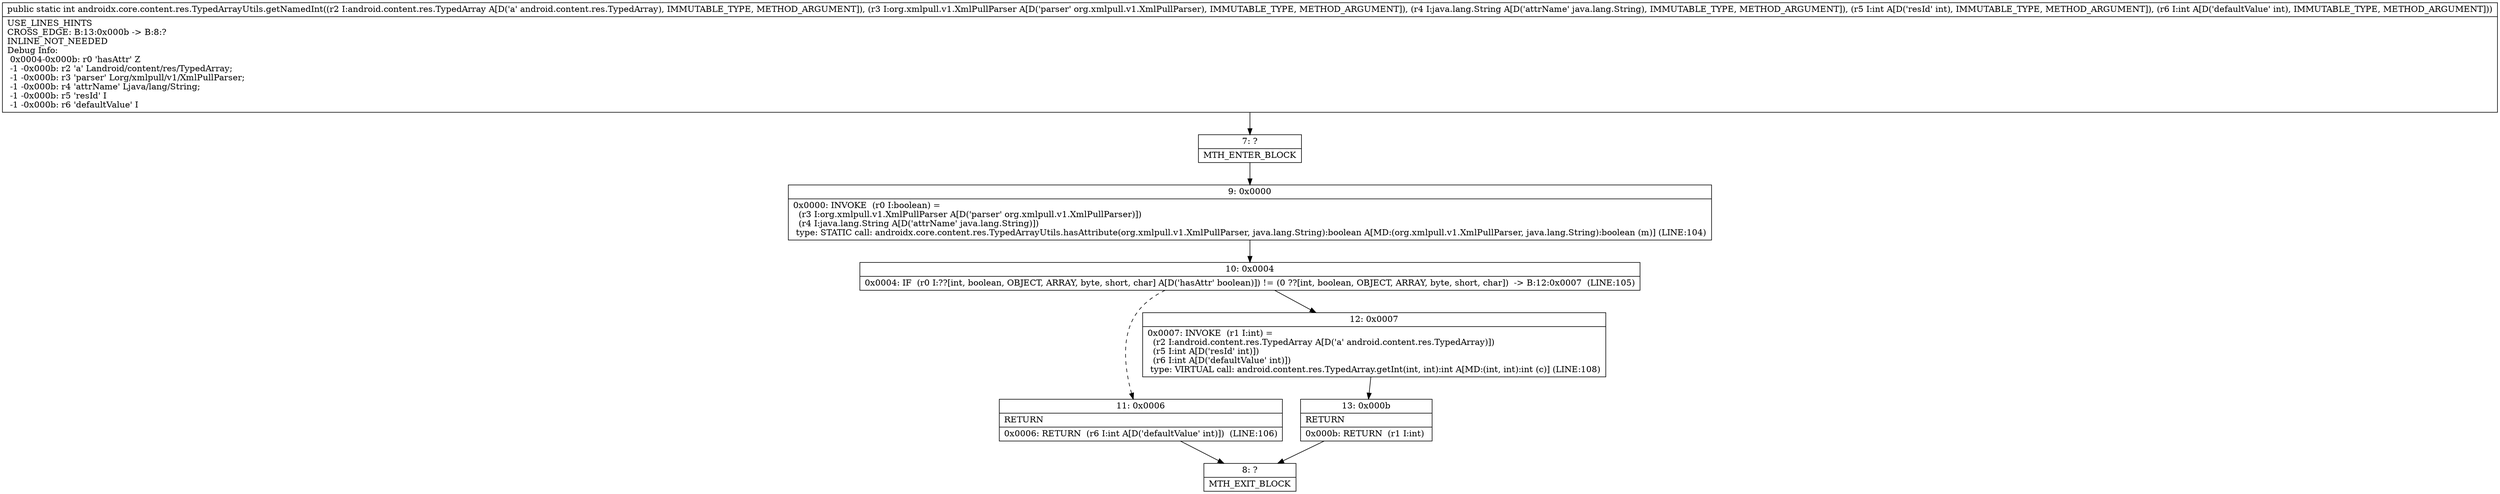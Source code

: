 digraph "CFG forandroidx.core.content.res.TypedArrayUtils.getNamedInt(Landroid\/content\/res\/TypedArray;Lorg\/xmlpull\/v1\/XmlPullParser;Ljava\/lang\/String;II)I" {
Node_7 [shape=record,label="{7\:\ ?|MTH_ENTER_BLOCK\l}"];
Node_9 [shape=record,label="{9\:\ 0x0000|0x0000: INVOKE  (r0 I:boolean) = \l  (r3 I:org.xmlpull.v1.XmlPullParser A[D('parser' org.xmlpull.v1.XmlPullParser)])\l  (r4 I:java.lang.String A[D('attrName' java.lang.String)])\l type: STATIC call: androidx.core.content.res.TypedArrayUtils.hasAttribute(org.xmlpull.v1.XmlPullParser, java.lang.String):boolean A[MD:(org.xmlpull.v1.XmlPullParser, java.lang.String):boolean (m)] (LINE:104)\l}"];
Node_10 [shape=record,label="{10\:\ 0x0004|0x0004: IF  (r0 I:??[int, boolean, OBJECT, ARRAY, byte, short, char] A[D('hasAttr' boolean)]) != (0 ??[int, boolean, OBJECT, ARRAY, byte, short, char])  \-\> B:12:0x0007  (LINE:105)\l}"];
Node_11 [shape=record,label="{11\:\ 0x0006|RETURN\l|0x0006: RETURN  (r6 I:int A[D('defaultValue' int)])  (LINE:106)\l}"];
Node_8 [shape=record,label="{8\:\ ?|MTH_EXIT_BLOCK\l}"];
Node_12 [shape=record,label="{12\:\ 0x0007|0x0007: INVOKE  (r1 I:int) = \l  (r2 I:android.content.res.TypedArray A[D('a' android.content.res.TypedArray)])\l  (r5 I:int A[D('resId' int)])\l  (r6 I:int A[D('defaultValue' int)])\l type: VIRTUAL call: android.content.res.TypedArray.getInt(int, int):int A[MD:(int, int):int (c)] (LINE:108)\l}"];
Node_13 [shape=record,label="{13\:\ 0x000b|RETURN\l|0x000b: RETURN  (r1 I:int) \l}"];
MethodNode[shape=record,label="{public static int androidx.core.content.res.TypedArrayUtils.getNamedInt((r2 I:android.content.res.TypedArray A[D('a' android.content.res.TypedArray), IMMUTABLE_TYPE, METHOD_ARGUMENT]), (r3 I:org.xmlpull.v1.XmlPullParser A[D('parser' org.xmlpull.v1.XmlPullParser), IMMUTABLE_TYPE, METHOD_ARGUMENT]), (r4 I:java.lang.String A[D('attrName' java.lang.String), IMMUTABLE_TYPE, METHOD_ARGUMENT]), (r5 I:int A[D('resId' int), IMMUTABLE_TYPE, METHOD_ARGUMENT]), (r6 I:int A[D('defaultValue' int), IMMUTABLE_TYPE, METHOD_ARGUMENT]))  | USE_LINES_HINTS\lCROSS_EDGE: B:13:0x000b \-\> B:8:?\lINLINE_NOT_NEEDED\lDebug Info:\l  0x0004\-0x000b: r0 'hasAttr' Z\l  \-1 \-0x000b: r2 'a' Landroid\/content\/res\/TypedArray;\l  \-1 \-0x000b: r3 'parser' Lorg\/xmlpull\/v1\/XmlPullParser;\l  \-1 \-0x000b: r4 'attrName' Ljava\/lang\/String;\l  \-1 \-0x000b: r5 'resId' I\l  \-1 \-0x000b: r6 'defaultValue' I\l}"];
MethodNode -> Node_7;Node_7 -> Node_9;
Node_9 -> Node_10;
Node_10 -> Node_11[style=dashed];
Node_10 -> Node_12;
Node_11 -> Node_8;
Node_12 -> Node_13;
Node_13 -> Node_8;
}

